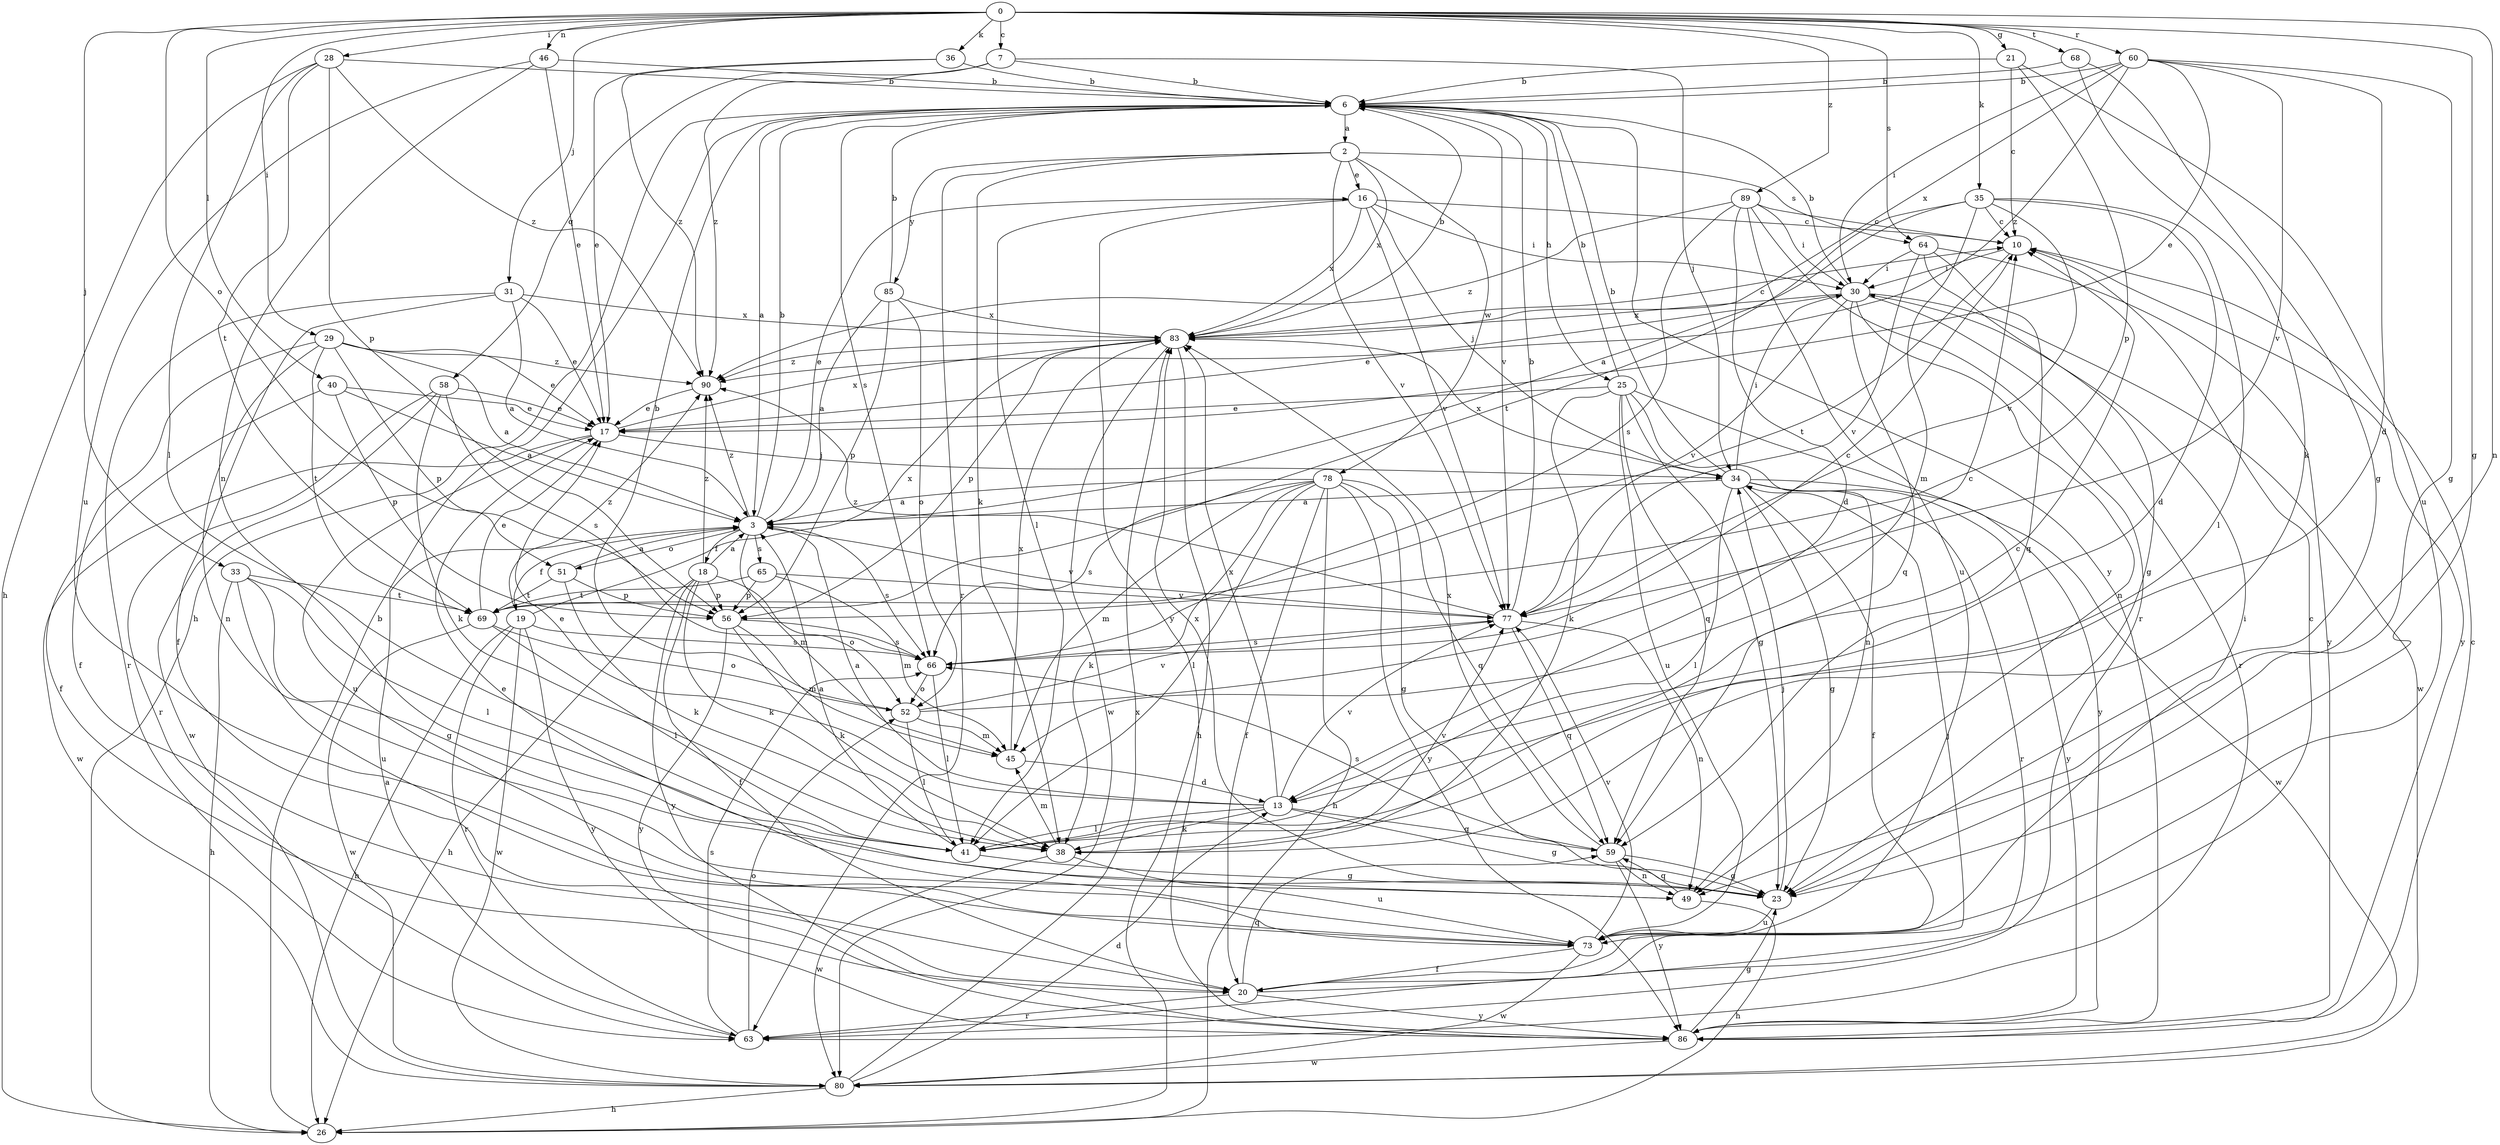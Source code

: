 strict digraph  {
0;
2;
3;
6;
7;
10;
13;
16;
17;
18;
19;
20;
21;
23;
25;
26;
28;
29;
30;
31;
33;
34;
35;
36;
38;
40;
41;
45;
46;
49;
51;
52;
56;
58;
59;
60;
63;
64;
65;
66;
68;
69;
73;
77;
78;
80;
83;
85;
86;
89;
90;
0 -> 7  [label=c];
0 -> 21  [label=g];
0 -> 23  [label=g];
0 -> 28  [label=i];
0 -> 29  [label=i];
0 -> 31  [label=j];
0 -> 33  [label=j];
0 -> 35  [label=k];
0 -> 36  [label=k];
0 -> 40  [label=l];
0 -> 46  [label=n];
0 -> 49  [label=n];
0 -> 51  [label=o];
0 -> 60  [label=r];
0 -> 64  [label=s];
0 -> 68  [label=t];
0 -> 89  [label=z];
2 -> 16  [label=e];
2 -> 38  [label=k];
2 -> 63  [label=r];
2 -> 64  [label=s];
2 -> 77  [label=v];
2 -> 78  [label=w];
2 -> 83  [label=x];
2 -> 85  [label=y];
3 -> 6  [label=b];
3 -> 16  [label=e];
3 -> 18  [label=f];
3 -> 19  [label=f];
3 -> 45  [label=m];
3 -> 51  [label=o];
3 -> 65  [label=s];
3 -> 66  [label=s];
3 -> 77  [label=v];
3 -> 90  [label=z];
6 -> 2  [label=a];
6 -> 3  [label=a];
6 -> 25  [label=h];
6 -> 26  [label=h];
6 -> 66  [label=s];
6 -> 77  [label=v];
6 -> 86  [label=y];
7 -> 6  [label=b];
7 -> 34  [label=j];
7 -> 58  [label=q];
7 -> 90  [label=z];
10 -> 30  [label=i];
10 -> 69  [label=t];
10 -> 86  [label=y];
13 -> 3  [label=a];
13 -> 17  [label=e];
13 -> 23  [label=g];
13 -> 38  [label=k];
13 -> 41  [label=l];
13 -> 59  [label=q];
13 -> 77  [label=v];
13 -> 83  [label=x];
16 -> 10  [label=c];
16 -> 30  [label=i];
16 -> 34  [label=j];
16 -> 41  [label=l];
16 -> 77  [label=v];
16 -> 83  [label=x];
16 -> 86  [label=y];
17 -> 34  [label=j];
17 -> 73  [label=u];
17 -> 80  [label=w];
17 -> 83  [label=x];
18 -> 3  [label=a];
18 -> 20  [label=f];
18 -> 26  [label=h];
18 -> 38  [label=k];
18 -> 52  [label=o];
18 -> 56  [label=p];
18 -> 86  [label=y];
18 -> 90  [label=z];
19 -> 26  [label=h];
19 -> 63  [label=r];
19 -> 66  [label=s];
19 -> 80  [label=w];
19 -> 83  [label=x];
19 -> 86  [label=y];
19 -> 90  [label=z];
20 -> 10  [label=c];
20 -> 34  [label=j];
20 -> 59  [label=q];
20 -> 63  [label=r];
20 -> 86  [label=y];
21 -> 6  [label=b];
21 -> 10  [label=c];
21 -> 56  [label=p];
21 -> 73  [label=u];
23 -> 34  [label=j];
23 -> 73  [label=u];
23 -> 83  [label=x];
25 -> 6  [label=b];
25 -> 17  [label=e];
25 -> 23  [label=g];
25 -> 38  [label=k];
25 -> 49  [label=n];
25 -> 59  [label=q];
25 -> 73  [label=u];
25 -> 86  [label=y];
26 -> 6  [label=b];
28 -> 6  [label=b];
28 -> 26  [label=h];
28 -> 41  [label=l];
28 -> 56  [label=p];
28 -> 69  [label=t];
28 -> 90  [label=z];
29 -> 3  [label=a];
29 -> 17  [label=e];
29 -> 20  [label=f];
29 -> 49  [label=n];
29 -> 56  [label=p];
29 -> 69  [label=t];
29 -> 90  [label=z];
30 -> 6  [label=b];
30 -> 17  [label=e];
30 -> 49  [label=n];
30 -> 59  [label=q];
30 -> 63  [label=r];
30 -> 77  [label=v];
30 -> 80  [label=w];
30 -> 83  [label=x];
31 -> 3  [label=a];
31 -> 17  [label=e];
31 -> 20  [label=f];
31 -> 63  [label=r];
31 -> 83  [label=x];
33 -> 23  [label=g];
33 -> 26  [label=h];
33 -> 41  [label=l];
33 -> 69  [label=t];
33 -> 73  [label=u];
34 -> 3  [label=a];
34 -> 6  [label=b];
34 -> 20  [label=f];
34 -> 23  [label=g];
34 -> 30  [label=i];
34 -> 41  [label=l];
34 -> 63  [label=r];
34 -> 80  [label=w];
34 -> 83  [label=x];
34 -> 86  [label=y];
35 -> 3  [label=a];
35 -> 10  [label=c];
35 -> 13  [label=d];
35 -> 41  [label=l];
35 -> 45  [label=m];
35 -> 69  [label=t];
35 -> 77  [label=v];
36 -> 6  [label=b];
36 -> 17  [label=e];
36 -> 90  [label=z];
38 -> 45  [label=m];
38 -> 73  [label=u];
38 -> 77  [label=v];
38 -> 80  [label=w];
40 -> 3  [label=a];
40 -> 17  [label=e];
40 -> 20  [label=f];
40 -> 56  [label=p];
41 -> 3  [label=a];
41 -> 10  [label=c];
41 -> 23  [label=g];
45 -> 13  [label=d];
45 -> 83  [label=x];
46 -> 6  [label=b];
46 -> 17  [label=e];
46 -> 49  [label=n];
46 -> 73  [label=u];
49 -> 26  [label=h];
49 -> 59  [label=q];
51 -> 3  [label=a];
51 -> 38  [label=k];
51 -> 56  [label=p];
51 -> 69  [label=t];
52 -> 6  [label=b];
52 -> 10  [label=c];
52 -> 41  [label=l];
52 -> 45  [label=m];
52 -> 77  [label=v];
56 -> 38  [label=k];
56 -> 45  [label=m];
56 -> 66  [label=s];
56 -> 86  [label=y];
58 -> 17  [label=e];
58 -> 38  [label=k];
58 -> 63  [label=r];
58 -> 66  [label=s];
58 -> 80  [label=w];
59 -> 23  [label=g];
59 -> 49  [label=n];
59 -> 66  [label=s];
59 -> 83  [label=x];
59 -> 86  [label=y];
60 -> 6  [label=b];
60 -> 13  [label=d];
60 -> 17  [label=e];
60 -> 23  [label=g];
60 -> 30  [label=i];
60 -> 77  [label=v];
60 -> 83  [label=x];
60 -> 90  [label=z];
63 -> 3  [label=a];
63 -> 52  [label=o];
63 -> 66  [label=s];
64 -> 23  [label=g];
64 -> 30  [label=i];
64 -> 59  [label=q];
64 -> 77  [label=v];
64 -> 86  [label=y];
65 -> 45  [label=m];
65 -> 56  [label=p];
65 -> 69  [label=t];
65 -> 77  [label=v];
66 -> 10  [label=c];
66 -> 41  [label=l];
66 -> 52  [label=o];
68 -> 6  [label=b];
68 -> 23  [label=g];
68 -> 38  [label=k];
69 -> 17  [label=e];
69 -> 41  [label=l];
69 -> 52  [label=o];
69 -> 80  [label=w];
73 -> 17  [label=e];
73 -> 20  [label=f];
73 -> 30  [label=i];
73 -> 77  [label=v];
73 -> 80  [label=w];
77 -> 6  [label=b];
77 -> 49  [label=n];
77 -> 59  [label=q];
77 -> 66  [label=s];
77 -> 90  [label=z];
78 -> 3  [label=a];
78 -> 20  [label=f];
78 -> 23  [label=g];
78 -> 26  [label=h];
78 -> 38  [label=k];
78 -> 41  [label=l];
78 -> 45  [label=m];
78 -> 59  [label=q];
78 -> 66  [label=s];
78 -> 86  [label=y];
80 -> 13  [label=d];
80 -> 26  [label=h];
80 -> 83  [label=x];
83 -> 6  [label=b];
83 -> 10  [label=c];
83 -> 26  [label=h];
83 -> 56  [label=p];
83 -> 80  [label=w];
83 -> 90  [label=z];
85 -> 3  [label=a];
85 -> 6  [label=b];
85 -> 52  [label=o];
85 -> 56  [label=p];
85 -> 83  [label=x];
86 -> 10  [label=c];
86 -> 23  [label=g];
86 -> 80  [label=w];
89 -> 10  [label=c];
89 -> 13  [label=d];
89 -> 30  [label=i];
89 -> 63  [label=r];
89 -> 66  [label=s];
89 -> 73  [label=u];
89 -> 90  [label=z];
90 -> 17  [label=e];
}
